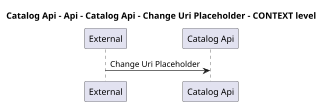 @startuml
skinparam dpi 60

title Catalog Api - Api - Catalog Api - Change Uri Placeholder - CONTEXT level

participant "External" as C4InterFlow.SoftwareSystems.ExternalSystem
participant "Catalog Api" as dotnet.eShop.Architecture.SoftwareSystems.CatalogApi

C4InterFlow.SoftwareSystems.ExternalSystem -> dotnet.eShop.Architecture.SoftwareSystems.CatalogApi : Change Uri Placeholder


@enduml
